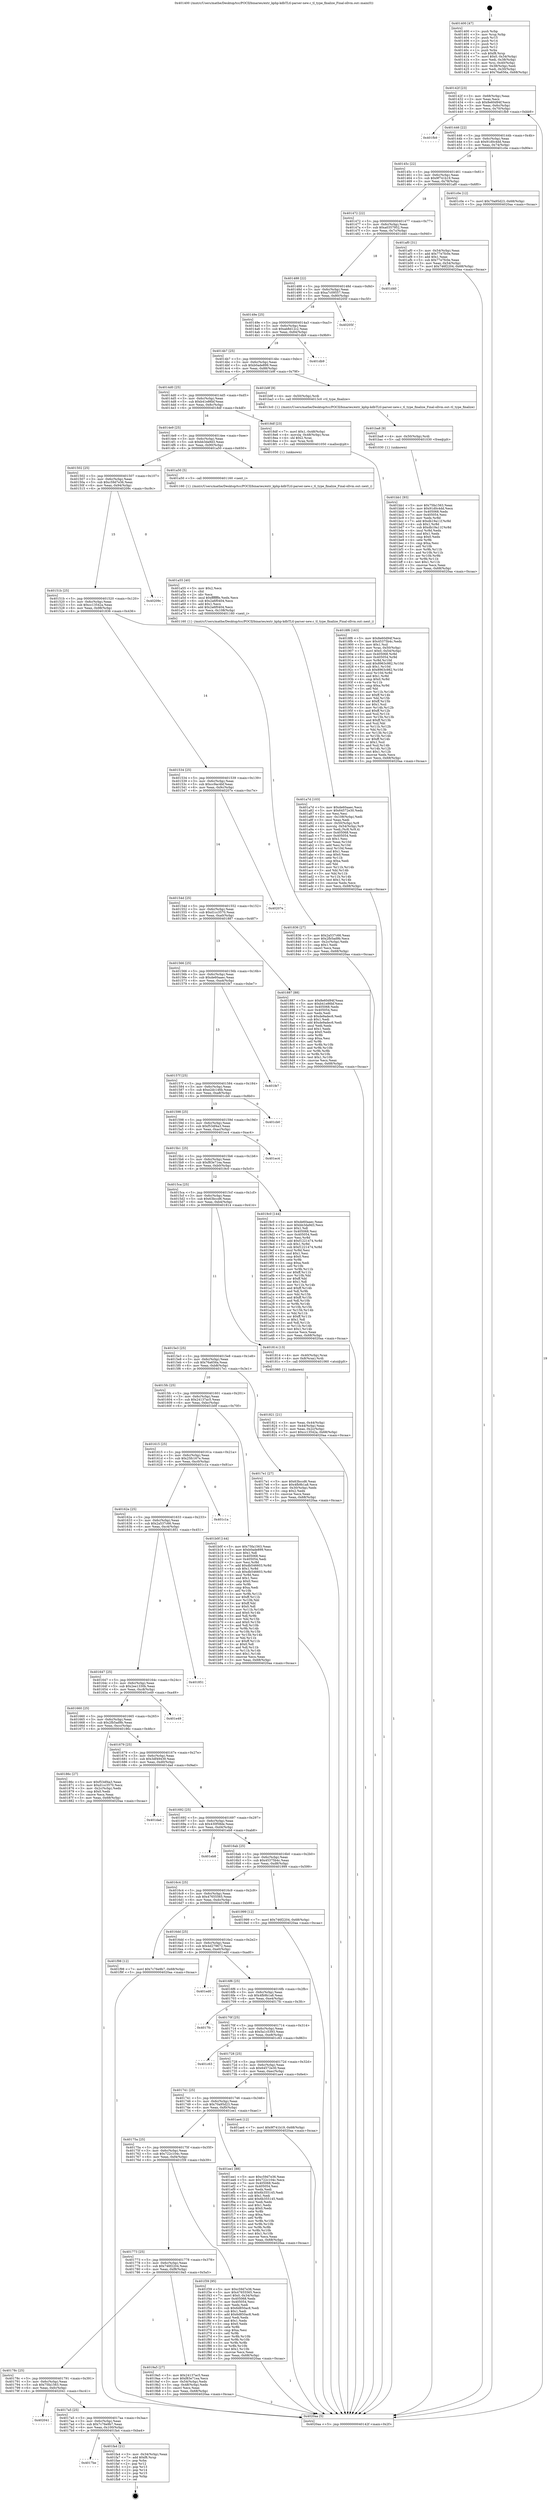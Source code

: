 digraph "0x401400" {
  label = "0x401400 (/mnt/c/Users/mathe/Desktop/tcc/POCII/binaries/extr_kphp-kdbTLtl-parser-new.c_tl_type_finalize_Final-ollvm.out::main(0))"
  labelloc = "t"
  node[shape=record]

  Entry [label="",width=0.3,height=0.3,shape=circle,fillcolor=black,style=filled]
  "0x40142f" [label="{
     0x40142f [23]\l
     | [instrs]\l
     &nbsp;&nbsp;0x40142f \<+3\>: mov -0x68(%rbp),%eax\l
     &nbsp;&nbsp;0x401432 \<+2\>: mov %eax,%ecx\l
     &nbsp;&nbsp;0x401434 \<+6\>: sub $0x8e60d94f,%ecx\l
     &nbsp;&nbsp;0x40143a \<+3\>: mov %eax,-0x6c(%rbp)\l
     &nbsp;&nbsp;0x40143d \<+3\>: mov %ecx,-0x70(%rbp)\l
     &nbsp;&nbsp;0x401440 \<+6\>: je 0000000000401fb9 \<main+0xbb9\>\l
  }"]
  "0x401fb9" [label="{
     0x401fb9\l
  }", style=dashed]
  "0x401446" [label="{
     0x401446 [22]\l
     | [instrs]\l
     &nbsp;&nbsp;0x401446 \<+5\>: jmp 000000000040144b \<main+0x4b\>\l
     &nbsp;&nbsp;0x40144b \<+3\>: mov -0x6c(%rbp),%eax\l
     &nbsp;&nbsp;0x40144e \<+5\>: sub $0x91d0c4dd,%eax\l
     &nbsp;&nbsp;0x401453 \<+3\>: mov %eax,-0x74(%rbp)\l
     &nbsp;&nbsp;0x401456 \<+6\>: je 0000000000401c0e \<main+0x80e\>\l
  }"]
  Exit [label="",width=0.3,height=0.3,shape=circle,fillcolor=black,style=filled,peripheries=2]
  "0x401c0e" [label="{
     0x401c0e [12]\l
     | [instrs]\l
     &nbsp;&nbsp;0x401c0e \<+7\>: movl $0x70a95d23,-0x68(%rbp)\l
     &nbsp;&nbsp;0x401c15 \<+5\>: jmp 00000000004020aa \<main+0xcaa\>\l
  }"]
  "0x40145c" [label="{
     0x40145c [22]\l
     | [instrs]\l
     &nbsp;&nbsp;0x40145c \<+5\>: jmp 0000000000401461 \<main+0x61\>\l
     &nbsp;&nbsp;0x401461 \<+3\>: mov -0x6c(%rbp),%eax\l
     &nbsp;&nbsp;0x401464 \<+5\>: sub $0x9f741b19,%eax\l
     &nbsp;&nbsp;0x401469 \<+3\>: mov %eax,-0x78(%rbp)\l
     &nbsp;&nbsp;0x40146c \<+6\>: je 0000000000401af0 \<main+0x6f0\>\l
  }"]
  "0x4017be" [label="{
     0x4017be\l
  }", style=dashed]
  "0x401af0" [label="{
     0x401af0 [31]\l
     | [instrs]\l
     &nbsp;&nbsp;0x401af0 \<+3\>: mov -0x54(%rbp),%eax\l
     &nbsp;&nbsp;0x401af3 \<+5\>: add $0x77e7fc0e,%eax\l
     &nbsp;&nbsp;0x401af8 \<+3\>: add $0x1,%eax\l
     &nbsp;&nbsp;0x401afb \<+5\>: sub $0x77e7fc0e,%eax\l
     &nbsp;&nbsp;0x401b00 \<+3\>: mov %eax,-0x54(%rbp)\l
     &nbsp;&nbsp;0x401b03 \<+7\>: movl $0x746f2204,-0x68(%rbp)\l
     &nbsp;&nbsp;0x401b0a \<+5\>: jmp 00000000004020aa \<main+0xcaa\>\l
  }"]
  "0x401472" [label="{
     0x401472 [22]\l
     | [instrs]\l
     &nbsp;&nbsp;0x401472 \<+5\>: jmp 0000000000401477 \<main+0x77\>\l
     &nbsp;&nbsp;0x401477 \<+3\>: mov -0x6c(%rbp),%eax\l
     &nbsp;&nbsp;0x40147a \<+5\>: sub $0xa0357952,%eax\l
     &nbsp;&nbsp;0x40147f \<+3\>: mov %eax,-0x7c(%rbp)\l
     &nbsp;&nbsp;0x401482 \<+6\>: je 0000000000401d40 \<main+0x940\>\l
  }"]
  "0x401fa4" [label="{
     0x401fa4 [21]\l
     | [instrs]\l
     &nbsp;&nbsp;0x401fa4 \<+3\>: mov -0x34(%rbp),%eax\l
     &nbsp;&nbsp;0x401fa7 \<+7\>: add $0xf8,%rsp\l
     &nbsp;&nbsp;0x401fae \<+1\>: pop %rbx\l
     &nbsp;&nbsp;0x401faf \<+2\>: pop %r12\l
     &nbsp;&nbsp;0x401fb1 \<+2\>: pop %r13\l
     &nbsp;&nbsp;0x401fb3 \<+2\>: pop %r14\l
     &nbsp;&nbsp;0x401fb5 \<+2\>: pop %r15\l
     &nbsp;&nbsp;0x401fb7 \<+1\>: pop %rbp\l
     &nbsp;&nbsp;0x401fb8 \<+1\>: ret\l
  }"]
  "0x401d40" [label="{
     0x401d40\l
  }", style=dashed]
  "0x401488" [label="{
     0x401488 [22]\l
     | [instrs]\l
     &nbsp;&nbsp;0x401488 \<+5\>: jmp 000000000040148d \<main+0x8d\>\l
     &nbsp;&nbsp;0x40148d \<+3\>: mov -0x6c(%rbp),%eax\l
     &nbsp;&nbsp;0x401490 \<+5\>: sub $0xa7c09557,%eax\l
     &nbsp;&nbsp;0x401495 \<+3\>: mov %eax,-0x80(%rbp)\l
     &nbsp;&nbsp;0x401498 \<+6\>: je 000000000040205f \<main+0xc5f\>\l
  }"]
  "0x4017a5" [label="{
     0x4017a5 [25]\l
     | [instrs]\l
     &nbsp;&nbsp;0x4017a5 \<+5\>: jmp 00000000004017aa \<main+0x3aa\>\l
     &nbsp;&nbsp;0x4017aa \<+3\>: mov -0x6c(%rbp),%eax\l
     &nbsp;&nbsp;0x4017ad \<+5\>: sub $0x7c76e9b7,%eax\l
     &nbsp;&nbsp;0x4017b2 \<+6\>: mov %eax,-0x100(%rbp)\l
     &nbsp;&nbsp;0x4017b8 \<+6\>: je 0000000000401fa4 \<main+0xba4\>\l
  }"]
  "0x40205f" [label="{
     0x40205f\l
  }", style=dashed]
  "0x40149e" [label="{
     0x40149e [25]\l
     | [instrs]\l
     &nbsp;&nbsp;0x40149e \<+5\>: jmp 00000000004014a3 \<main+0xa3\>\l
     &nbsp;&nbsp;0x4014a3 \<+3\>: mov -0x6c(%rbp),%eax\l
     &nbsp;&nbsp;0x4014a6 \<+5\>: sub $0xab8d12c2,%eax\l
     &nbsp;&nbsp;0x4014ab \<+6\>: mov %eax,-0x84(%rbp)\l
     &nbsp;&nbsp;0x4014b1 \<+6\>: je 0000000000401db9 \<main+0x9b9\>\l
  }"]
  "0x402041" [label="{
     0x402041\l
  }", style=dashed]
  "0x401db9" [label="{
     0x401db9\l
  }", style=dashed]
  "0x4014b7" [label="{
     0x4014b7 [25]\l
     | [instrs]\l
     &nbsp;&nbsp;0x4014b7 \<+5\>: jmp 00000000004014bc \<main+0xbc\>\l
     &nbsp;&nbsp;0x4014bc \<+3\>: mov -0x6c(%rbp),%eax\l
     &nbsp;&nbsp;0x4014bf \<+5\>: sub $0xb0ade899,%eax\l
     &nbsp;&nbsp;0x4014c4 \<+6\>: mov %eax,-0x88(%rbp)\l
     &nbsp;&nbsp;0x4014ca \<+6\>: je 0000000000401b9f \<main+0x79f\>\l
  }"]
  "0x401bb1" [label="{
     0x401bb1 [93]\l
     | [instrs]\l
     &nbsp;&nbsp;0x401bb1 \<+5\>: mov $0x75fa1563,%eax\l
     &nbsp;&nbsp;0x401bb6 \<+5\>: mov $0x91d0c4dd,%ecx\l
     &nbsp;&nbsp;0x401bbb \<+7\>: mov 0x405068,%edx\l
     &nbsp;&nbsp;0x401bc2 \<+7\>: mov 0x405054,%esi\l
     &nbsp;&nbsp;0x401bc9 \<+3\>: mov %edx,%r8d\l
     &nbsp;&nbsp;0x401bcc \<+7\>: add $0xdb19a11f,%r8d\l
     &nbsp;&nbsp;0x401bd3 \<+4\>: sub $0x1,%r8d\l
     &nbsp;&nbsp;0x401bd7 \<+7\>: sub $0xdb19a11f,%r8d\l
     &nbsp;&nbsp;0x401bde \<+4\>: imul %r8d,%edx\l
     &nbsp;&nbsp;0x401be2 \<+3\>: and $0x1,%edx\l
     &nbsp;&nbsp;0x401be5 \<+3\>: cmp $0x0,%edx\l
     &nbsp;&nbsp;0x401be8 \<+4\>: sete %r9b\l
     &nbsp;&nbsp;0x401bec \<+3\>: cmp $0xa,%esi\l
     &nbsp;&nbsp;0x401bef \<+4\>: setl %r10b\l
     &nbsp;&nbsp;0x401bf3 \<+3\>: mov %r9b,%r11b\l
     &nbsp;&nbsp;0x401bf6 \<+3\>: and %r10b,%r11b\l
     &nbsp;&nbsp;0x401bf9 \<+3\>: xor %r10b,%r9b\l
     &nbsp;&nbsp;0x401bfc \<+3\>: or %r9b,%r11b\l
     &nbsp;&nbsp;0x401bff \<+4\>: test $0x1,%r11b\l
     &nbsp;&nbsp;0x401c03 \<+3\>: cmovne %ecx,%eax\l
     &nbsp;&nbsp;0x401c06 \<+3\>: mov %eax,-0x68(%rbp)\l
     &nbsp;&nbsp;0x401c09 \<+5\>: jmp 00000000004020aa \<main+0xcaa\>\l
  }"]
  "0x401b9f" [label="{
     0x401b9f [9]\l
     | [instrs]\l
     &nbsp;&nbsp;0x401b9f \<+4\>: mov -0x50(%rbp),%rdi\l
     &nbsp;&nbsp;0x401ba3 \<+5\>: call 00000000004013c0 \<tl_type_finalize\>\l
     | [calls]\l
     &nbsp;&nbsp;0x4013c0 \{1\} (/mnt/c/Users/mathe/Desktop/tcc/POCII/binaries/extr_kphp-kdbTLtl-parser-new.c_tl_type_finalize_Final-ollvm.out::tl_type_finalize)\l
  }"]
  "0x4014d0" [label="{
     0x4014d0 [25]\l
     | [instrs]\l
     &nbsp;&nbsp;0x4014d0 \<+5\>: jmp 00000000004014d5 \<main+0xd5\>\l
     &nbsp;&nbsp;0x4014d5 \<+3\>: mov -0x6c(%rbp),%eax\l
     &nbsp;&nbsp;0x4014d8 \<+5\>: sub $0xb41e86bf,%eax\l
     &nbsp;&nbsp;0x4014dd \<+6\>: mov %eax,-0x8c(%rbp)\l
     &nbsp;&nbsp;0x4014e3 \<+6\>: je 00000000004018df \<main+0x4df\>\l
  }"]
  "0x401ba8" [label="{
     0x401ba8 [9]\l
     | [instrs]\l
     &nbsp;&nbsp;0x401ba8 \<+4\>: mov -0x50(%rbp),%rdi\l
     &nbsp;&nbsp;0x401bac \<+5\>: call 0000000000401030 \<free@plt\>\l
     | [calls]\l
     &nbsp;&nbsp;0x401030 \{1\} (unknown)\l
  }"]
  "0x4018df" [label="{
     0x4018df [23]\l
     | [instrs]\l
     &nbsp;&nbsp;0x4018df \<+7\>: movl $0x1,-0x48(%rbp)\l
     &nbsp;&nbsp;0x4018e6 \<+4\>: movslq -0x48(%rbp),%rax\l
     &nbsp;&nbsp;0x4018ea \<+4\>: shl $0x2,%rax\l
     &nbsp;&nbsp;0x4018ee \<+3\>: mov %rax,%rdi\l
     &nbsp;&nbsp;0x4018f1 \<+5\>: call 0000000000401050 \<malloc@plt\>\l
     | [calls]\l
     &nbsp;&nbsp;0x401050 \{1\} (unknown)\l
  }"]
  "0x4014e9" [label="{
     0x4014e9 [25]\l
     | [instrs]\l
     &nbsp;&nbsp;0x4014e9 \<+5\>: jmp 00000000004014ee \<main+0xee\>\l
     &nbsp;&nbsp;0x4014ee \<+3\>: mov -0x6c(%rbp),%eax\l
     &nbsp;&nbsp;0x4014f1 \<+5\>: sub $0xbb3da9d3,%eax\l
     &nbsp;&nbsp;0x4014f6 \<+6\>: mov %eax,-0x90(%rbp)\l
     &nbsp;&nbsp;0x4014fc \<+6\>: je 0000000000401a50 \<main+0x650\>\l
  }"]
  "0x401a7d" [label="{
     0x401a7d [103]\l
     | [instrs]\l
     &nbsp;&nbsp;0x401a7d \<+5\>: mov $0xde60aaec,%ecx\l
     &nbsp;&nbsp;0x401a82 \<+5\>: mov $0x64572e30,%edx\l
     &nbsp;&nbsp;0x401a87 \<+2\>: xor %esi,%esi\l
     &nbsp;&nbsp;0x401a89 \<+6\>: mov -0x108(%rbp),%edi\l
     &nbsp;&nbsp;0x401a8f \<+3\>: imul %eax,%edi\l
     &nbsp;&nbsp;0x401a92 \<+4\>: mov -0x50(%rbp),%r8\l
     &nbsp;&nbsp;0x401a96 \<+4\>: movslq -0x54(%rbp),%r9\l
     &nbsp;&nbsp;0x401a9a \<+4\>: mov %edi,(%r8,%r9,4)\l
     &nbsp;&nbsp;0x401a9e \<+7\>: mov 0x405068,%eax\l
     &nbsp;&nbsp;0x401aa5 \<+7\>: mov 0x405054,%edi\l
     &nbsp;&nbsp;0x401aac \<+3\>: sub $0x1,%esi\l
     &nbsp;&nbsp;0x401aaf \<+3\>: mov %eax,%r10d\l
     &nbsp;&nbsp;0x401ab2 \<+3\>: add %esi,%r10d\l
     &nbsp;&nbsp;0x401ab5 \<+4\>: imul %r10d,%eax\l
     &nbsp;&nbsp;0x401ab9 \<+3\>: and $0x1,%eax\l
     &nbsp;&nbsp;0x401abc \<+3\>: cmp $0x0,%eax\l
     &nbsp;&nbsp;0x401abf \<+4\>: sete %r11b\l
     &nbsp;&nbsp;0x401ac3 \<+3\>: cmp $0xa,%edi\l
     &nbsp;&nbsp;0x401ac6 \<+3\>: setl %bl\l
     &nbsp;&nbsp;0x401ac9 \<+3\>: mov %r11b,%r14b\l
     &nbsp;&nbsp;0x401acc \<+3\>: and %bl,%r14b\l
     &nbsp;&nbsp;0x401acf \<+3\>: xor %bl,%r11b\l
     &nbsp;&nbsp;0x401ad2 \<+3\>: or %r11b,%r14b\l
     &nbsp;&nbsp;0x401ad5 \<+4\>: test $0x1,%r14b\l
     &nbsp;&nbsp;0x401ad9 \<+3\>: cmovne %edx,%ecx\l
     &nbsp;&nbsp;0x401adc \<+3\>: mov %ecx,-0x68(%rbp)\l
     &nbsp;&nbsp;0x401adf \<+5\>: jmp 00000000004020aa \<main+0xcaa\>\l
  }"]
  "0x401a50" [label="{
     0x401a50 [5]\l
     | [instrs]\l
     &nbsp;&nbsp;0x401a50 \<+5\>: call 0000000000401160 \<next_i\>\l
     | [calls]\l
     &nbsp;&nbsp;0x401160 \{1\} (/mnt/c/Users/mathe/Desktop/tcc/POCII/binaries/extr_kphp-kdbTLtl-parser-new.c_tl_type_finalize_Final-ollvm.out::next_i)\l
  }"]
  "0x401502" [label="{
     0x401502 [25]\l
     | [instrs]\l
     &nbsp;&nbsp;0x401502 \<+5\>: jmp 0000000000401507 \<main+0x107\>\l
     &nbsp;&nbsp;0x401507 \<+3\>: mov -0x6c(%rbp),%eax\l
     &nbsp;&nbsp;0x40150a \<+5\>: sub $0xc59d7e36,%eax\l
     &nbsp;&nbsp;0x40150f \<+6\>: mov %eax,-0x94(%rbp)\l
     &nbsp;&nbsp;0x401515 \<+6\>: je 000000000040209c \<main+0xc9c\>\l
  }"]
  "0x401a55" [label="{
     0x401a55 [40]\l
     | [instrs]\l
     &nbsp;&nbsp;0x401a55 \<+5\>: mov $0x2,%ecx\l
     &nbsp;&nbsp;0x401a5a \<+1\>: cltd\l
     &nbsp;&nbsp;0x401a5b \<+2\>: idiv %ecx\l
     &nbsp;&nbsp;0x401a5d \<+6\>: imul $0xfffffffe,%edx,%ecx\l
     &nbsp;&nbsp;0x401a63 \<+6\>: sub $0x2a6f0404,%ecx\l
     &nbsp;&nbsp;0x401a69 \<+3\>: add $0x1,%ecx\l
     &nbsp;&nbsp;0x401a6c \<+6\>: add $0x2a6f0404,%ecx\l
     &nbsp;&nbsp;0x401a72 \<+6\>: mov %ecx,-0x108(%rbp)\l
     &nbsp;&nbsp;0x401a78 \<+5\>: call 0000000000401160 \<next_i\>\l
     | [calls]\l
     &nbsp;&nbsp;0x401160 \{1\} (/mnt/c/Users/mathe/Desktop/tcc/POCII/binaries/extr_kphp-kdbTLtl-parser-new.c_tl_type_finalize_Final-ollvm.out::next_i)\l
  }"]
  "0x40209c" [label="{
     0x40209c\l
  }", style=dashed]
  "0x40151b" [label="{
     0x40151b [25]\l
     | [instrs]\l
     &nbsp;&nbsp;0x40151b \<+5\>: jmp 0000000000401520 \<main+0x120\>\l
     &nbsp;&nbsp;0x401520 \<+3\>: mov -0x6c(%rbp),%eax\l
     &nbsp;&nbsp;0x401523 \<+5\>: sub $0xcc13542a,%eax\l
     &nbsp;&nbsp;0x401528 \<+6\>: mov %eax,-0x98(%rbp)\l
     &nbsp;&nbsp;0x40152e \<+6\>: je 0000000000401836 \<main+0x436\>\l
  }"]
  "0x40178c" [label="{
     0x40178c [25]\l
     | [instrs]\l
     &nbsp;&nbsp;0x40178c \<+5\>: jmp 0000000000401791 \<main+0x391\>\l
     &nbsp;&nbsp;0x401791 \<+3\>: mov -0x6c(%rbp),%eax\l
     &nbsp;&nbsp;0x401794 \<+5\>: sub $0x75fa1563,%eax\l
     &nbsp;&nbsp;0x401799 \<+6\>: mov %eax,-0xfc(%rbp)\l
     &nbsp;&nbsp;0x40179f \<+6\>: je 0000000000402041 \<main+0xc41\>\l
  }"]
  "0x401836" [label="{
     0x401836 [27]\l
     | [instrs]\l
     &nbsp;&nbsp;0x401836 \<+5\>: mov $0x2a537c66,%eax\l
     &nbsp;&nbsp;0x40183b \<+5\>: mov $0x2fb5ad9b,%ecx\l
     &nbsp;&nbsp;0x401840 \<+3\>: mov -0x2c(%rbp),%edx\l
     &nbsp;&nbsp;0x401843 \<+3\>: cmp $0x1,%edx\l
     &nbsp;&nbsp;0x401846 \<+3\>: cmovl %ecx,%eax\l
     &nbsp;&nbsp;0x401849 \<+3\>: mov %eax,-0x68(%rbp)\l
     &nbsp;&nbsp;0x40184c \<+5\>: jmp 00000000004020aa \<main+0xcaa\>\l
  }"]
  "0x401534" [label="{
     0x401534 [25]\l
     | [instrs]\l
     &nbsp;&nbsp;0x401534 \<+5\>: jmp 0000000000401539 \<main+0x139\>\l
     &nbsp;&nbsp;0x401539 \<+3\>: mov -0x6c(%rbp),%eax\l
     &nbsp;&nbsp;0x40153c \<+5\>: sub $0xcc9ac4bf,%eax\l
     &nbsp;&nbsp;0x401541 \<+6\>: mov %eax,-0x9c(%rbp)\l
     &nbsp;&nbsp;0x401547 \<+6\>: je 000000000040207e \<main+0xc7e\>\l
  }"]
  "0x4019a5" [label="{
     0x4019a5 [27]\l
     | [instrs]\l
     &nbsp;&nbsp;0x4019a5 \<+5\>: mov $0x24137ac5,%eax\l
     &nbsp;&nbsp;0x4019aa \<+5\>: mov $0xf83e71ea,%ecx\l
     &nbsp;&nbsp;0x4019af \<+3\>: mov -0x54(%rbp),%edx\l
     &nbsp;&nbsp;0x4019b2 \<+3\>: cmp -0x48(%rbp),%edx\l
     &nbsp;&nbsp;0x4019b5 \<+3\>: cmovl %ecx,%eax\l
     &nbsp;&nbsp;0x4019b8 \<+3\>: mov %eax,-0x68(%rbp)\l
     &nbsp;&nbsp;0x4019bb \<+5\>: jmp 00000000004020aa \<main+0xcaa\>\l
  }"]
  "0x40207e" [label="{
     0x40207e\l
  }", style=dashed]
  "0x40154d" [label="{
     0x40154d [25]\l
     | [instrs]\l
     &nbsp;&nbsp;0x40154d \<+5\>: jmp 0000000000401552 \<main+0x152\>\l
     &nbsp;&nbsp;0x401552 \<+3\>: mov -0x6c(%rbp),%eax\l
     &nbsp;&nbsp;0x401555 \<+5\>: sub $0xd1cc3570,%eax\l
     &nbsp;&nbsp;0x40155a \<+6\>: mov %eax,-0xa0(%rbp)\l
     &nbsp;&nbsp;0x401560 \<+6\>: je 0000000000401887 \<main+0x487\>\l
  }"]
  "0x401773" [label="{
     0x401773 [25]\l
     | [instrs]\l
     &nbsp;&nbsp;0x401773 \<+5\>: jmp 0000000000401778 \<main+0x378\>\l
     &nbsp;&nbsp;0x401778 \<+3\>: mov -0x6c(%rbp),%eax\l
     &nbsp;&nbsp;0x40177b \<+5\>: sub $0x746f2204,%eax\l
     &nbsp;&nbsp;0x401780 \<+6\>: mov %eax,-0xf8(%rbp)\l
     &nbsp;&nbsp;0x401786 \<+6\>: je 00000000004019a5 \<main+0x5a5\>\l
  }"]
  "0x401887" [label="{
     0x401887 [88]\l
     | [instrs]\l
     &nbsp;&nbsp;0x401887 \<+5\>: mov $0x8e60d94f,%eax\l
     &nbsp;&nbsp;0x40188c \<+5\>: mov $0xb41e86bf,%ecx\l
     &nbsp;&nbsp;0x401891 \<+7\>: mov 0x405068,%edx\l
     &nbsp;&nbsp;0x401898 \<+7\>: mov 0x405054,%esi\l
     &nbsp;&nbsp;0x40189f \<+2\>: mov %edx,%edi\l
     &nbsp;&nbsp;0x4018a1 \<+6\>: sub $0xde9adec6,%edi\l
     &nbsp;&nbsp;0x4018a7 \<+3\>: sub $0x1,%edi\l
     &nbsp;&nbsp;0x4018aa \<+6\>: add $0xde9adec6,%edi\l
     &nbsp;&nbsp;0x4018b0 \<+3\>: imul %edi,%edx\l
     &nbsp;&nbsp;0x4018b3 \<+3\>: and $0x1,%edx\l
     &nbsp;&nbsp;0x4018b6 \<+3\>: cmp $0x0,%edx\l
     &nbsp;&nbsp;0x4018b9 \<+4\>: sete %r8b\l
     &nbsp;&nbsp;0x4018bd \<+3\>: cmp $0xa,%esi\l
     &nbsp;&nbsp;0x4018c0 \<+4\>: setl %r9b\l
     &nbsp;&nbsp;0x4018c4 \<+3\>: mov %r8b,%r10b\l
     &nbsp;&nbsp;0x4018c7 \<+3\>: and %r9b,%r10b\l
     &nbsp;&nbsp;0x4018ca \<+3\>: xor %r9b,%r8b\l
     &nbsp;&nbsp;0x4018cd \<+3\>: or %r8b,%r10b\l
     &nbsp;&nbsp;0x4018d0 \<+4\>: test $0x1,%r10b\l
     &nbsp;&nbsp;0x4018d4 \<+3\>: cmovne %ecx,%eax\l
     &nbsp;&nbsp;0x4018d7 \<+3\>: mov %eax,-0x68(%rbp)\l
     &nbsp;&nbsp;0x4018da \<+5\>: jmp 00000000004020aa \<main+0xcaa\>\l
  }"]
  "0x401566" [label="{
     0x401566 [25]\l
     | [instrs]\l
     &nbsp;&nbsp;0x401566 \<+5\>: jmp 000000000040156b \<main+0x16b\>\l
     &nbsp;&nbsp;0x40156b \<+3\>: mov -0x6c(%rbp),%eax\l
     &nbsp;&nbsp;0x40156e \<+5\>: sub $0xde60aaec,%eax\l
     &nbsp;&nbsp;0x401573 \<+6\>: mov %eax,-0xa4(%rbp)\l
     &nbsp;&nbsp;0x401579 \<+6\>: je 0000000000401fe7 \<main+0xbe7\>\l
  }"]
  "0x401f39" [label="{
     0x401f39 [95]\l
     | [instrs]\l
     &nbsp;&nbsp;0x401f39 \<+5\>: mov $0xc59d7e36,%eax\l
     &nbsp;&nbsp;0x401f3e \<+5\>: mov $0x47655565,%ecx\l
     &nbsp;&nbsp;0x401f43 \<+7\>: movl $0x0,-0x34(%rbp)\l
     &nbsp;&nbsp;0x401f4a \<+7\>: mov 0x405068,%edx\l
     &nbsp;&nbsp;0x401f51 \<+7\>: mov 0x405054,%esi\l
     &nbsp;&nbsp;0x401f58 \<+2\>: mov %edx,%edi\l
     &nbsp;&nbsp;0x401f5a \<+6\>: sub $0x6d850ac8,%edi\l
     &nbsp;&nbsp;0x401f60 \<+3\>: sub $0x1,%edi\l
     &nbsp;&nbsp;0x401f63 \<+6\>: add $0x6d850ac8,%edi\l
     &nbsp;&nbsp;0x401f69 \<+3\>: imul %edi,%edx\l
     &nbsp;&nbsp;0x401f6c \<+3\>: and $0x1,%edx\l
     &nbsp;&nbsp;0x401f6f \<+3\>: cmp $0x0,%edx\l
     &nbsp;&nbsp;0x401f72 \<+4\>: sete %r8b\l
     &nbsp;&nbsp;0x401f76 \<+3\>: cmp $0xa,%esi\l
     &nbsp;&nbsp;0x401f79 \<+4\>: setl %r9b\l
     &nbsp;&nbsp;0x401f7d \<+3\>: mov %r8b,%r10b\l
     &nbsp;&nbsp;0x401f80 \<+3\>: and %r9b,%r10b\l
     &nbsp;&nbsp;0x401f83 \<+3\>: xor %r9b,%r8b\l
     &nbsp;&nbsp;0x401f86 \<+3\>: or %r8b,%r10b\l
     &nbsp;&nbsp;0x401f89 \<+4\>: test $0x1,%r10b\l
     &nbsp;&nbsp;0x401f8d \<+3\>: cmovne %ecx,%eax\l
     &nbsp;&nbsp;0x401f90 \<+3\>: mov %eax,-0x68(%rbp)\l
     &nbsp;&nbsp;0x401f93 \<+5\>: jmp 00000000004020aa \<main+0xcaa\>\l
  }"]
  "0x401fe7" [label="{
     0x401fe7\l
  }", style=dashed]
  "0x40157f" [label="{
     0x40157f [25]\l
     | [instrs]\l
     &nbsp;&nbsp;0x40157f \<+5\>: jmp 0000000000401584 \<main+0x184\>\l
     &nbsp;&nbsp;0x401584 \<+3\>: mov -0x6c(%rbp),%eax\l
     &nbsp;&nbsp;0x401587 \<+5\>: sub $0xe2dc146b,%eax\l
     &nbsp;&nbsp;0x40158c \<+6\>: mov %eax,-0xa8(%rbp)\l
     &nbsp;&nbsp;0x401592 \<+6\>: je 0000000000401cb0 \<main+0x8b0\>\l
  }"]
  "0x40175a" [label="{
     0x40175a [25]\l
     | [instrs]\l
     &nbsp;&nbsp;0x40175a \<+5\>: jmp 000000000040175f \<main+0x35f\>\l
     &nbsp;&nbsp;0x40175f \<+3\>: mov -0x6c(%rbp),%eax\l
     &nbsp;&nbsp;0x401762 \<+5\>: sub $0x722c104c,%eax\l
     &nbsp;&nbsp;0x401767 \<+6\>: mov %eax,-0xf4(%rbp)\l
     &nbsp;&nbsp;0x40176d \<+6\>: je 0000000000401f39 \<main+0xb39\>\l
  }"]
  "0x401cb0" [label="{
     0x401cb0\l
  }", style=dashed]
  "0x401598" [label="{
     0x401598 [25]\l
     | [instrs]\l
     &nbsp;&nbsp;0x401598 \<+5\>: jmp 000000000040159d \<main+0x19d\>\l
     &nbsp;&nbsp;0x40159d \<+3\>: mov -0x6c(%rbp),%eax\l
     &nbsp;&nbsp;0x4015a0 \<+5\>: sub $0xf53df4a3,%eax\l
     &nbsp;&nbsp;0x4015a5 \<+6\>: mov %eax,-0xac(%rbp)\l
     &nbsp;&nbsp;0x4015ab \<+6\>: je 0000000000401ec4 \<main+0xac4\>\l
  }"]
  "0x401ee1" [label="{
     0x401ee1 [88]\l
     | [instrs]\l
     &nbsp;&nbsp;0x401ee1 \<+5\>: mov $0xc59d7e36,%eax\l
     &nbsp;&nbsp;0x401ee6 \<+5\>: mov $0x722c104c,%ecx\l
     &nbsp;&nbsp;0x401eeb \<+7\>: mov 0x405068,%edx\l
     &nbsp;&nbsp;0x401ef2 \<+7\>: mov 0x405054,%esi\l
     &nbsp;&nbsp;0x401ef9 \<+2\>: mov %edx,%edi\l
     &nbsp;&nbsp;0x401efb \<+6\>: sub $0x6b355145,%edi\l
     &nbsp;&nbsp;0x401f01 \<+3\>: sub $0x1,%edi\l
     &nbsp;&nbsp;0x401f04 \<+6\>: add $0x6b355145,%edi\l
     &nbsp;&nbsp;0x401f0a \<+3\>: imul %edi,%edx\l
     &nbsp;&nbsp;0x401f0d \<+3\>: and $0x1,%edx\l
     &nbsp;&nbsp;0x401f10 \<+3\>: cmp $0x0,%edx\l
     &nbsp;&nbsp;0x401f13 \<+4\>: sete %r8b\l
     &nbsp;&nbsp;0x401f17 \<+3\>: cmp $0xa,%esi\l
     &nbsp;&nbsp;0x401f1a \<+4\>: setl %r9b\l
     &nbsp;&nbsp;0x401f1e \<+3\>: mov %r8b,%r10b\l
     &nbsp;&nbsp;0x401f21 \<+3\>: and %r9b,%r10b\l
     &nbsp;&nbsp;0x401f24 \<+3\>: xor %r9b,%r8b\l
     &nbsp;&nbsp;0x401f27 \<+3\>: or %r8b,%r10b\l
     &nbsp;&nbsp;0x401f2a \<+4\>: test $0x1,%r10b\l
     &nbsp;&nbsp;0x401f2e \<+3\>: cmovne %ecx,%eax\l
     &nbsp;&nbsp;0x401f31 \<+3\>: mov %eax,-0x68(%rbp)\l
     &nbsp;&nbsp;0x401f34 \<+5\>: jmp 00000000004020aa \<main+0xcaa\>\l
  }"]
  "0x401ec4" [label="{
     0x401ec4\l
  }", style=dashed]
  "0x4015b1" [label="{
     0x4015b1 [25]\l
     | [instrs]\l
     &nbsp;&nbsp;0x4015b1 \<+5\>: jmp 00000000004015b6 \<main+0x1b6\>\l
     &nbsp;&nbsp;0x4015b6 \<+3\>: mov -0x6c(%rbp),%eax\l
     &nbsp;&nbsp;0x4015b9 \<+5\>: sub $0xf83e71ea,%eax\l
     &nbsp;&nbsp;0x4015be \<+6\>: mov %eax,-0xb0(%rbp)\l
     &nbsp;&nbsp;0x4015c4 \<+6\>: je 00000000004019c0 \<main+0x5c0\>\l
  }"]
  "0x401741" [label="{
     0x401741 [25]\l
     | [instrs]\l
     &nbsp;&nbsp;0x401741 \<+5\>: jmp 0000000000401746 \<main+0x346\>\l
     &nbsp;&nbsp;0x401746 \<+3\>: mov -0x6c(%rbp),%eax\l
     &nbsp;&nbsp;0x401749 \<+5\>: sub $0x70a95d23,%eax\l
     &nbsp;&nbsp;0x40174e \<+6\>: mov %eax,-0xf0(%rbp)\l
     &nbsp;&nbsp;0x401754 \<+6\>: je 0000000000401ee1 \<main+0xae1\>\l
  }"]
  "0x4019c0" [label="{
     0x4019c0 [144]\l
     | [instrs]\l
     &nbsp;&nbsp;0x4019c0 \<+5\>: mov $0xde60aaec,%eax\l
     &nbsp;&nbsp;0x4019c5 \<+5\>: mov $0xbb3da9d3,%ecx\l
     &nbsp;&nbsp;0x4019ca \<+2\>: mov $0x1,%dl\l
     &nbsp;&nbsp;0x4019cc \<+7\>: mov 0x405068,%esi\l
     &nbsp;&nbsp;0x4019d3 \<+7\>: mov 0x405054,%edi\l
     &nbsp;&nbsp;0x4019da \<+3\>: mov %esi,%r8d\l
     &nbsp;&nbsp;0x4019dd \<+7\>: add $0xf1221474,%r8d\l
     &nbsp;&nbsp;0x4019e4 \<+4\>: sub $0x1,%r8d\l
     &nbsp;&nbsp;0x4019e8 \<+7\>: sub $0xf1221474,%r8d\l
     &nbsp;&nbsp;0x4019ef \<+4\>: imul %r8d,%esi\l
     &nbsp;&nbsp;0x4019f3 \<+3\>: and $0x1,%esi\l
     &nbsp;&nbsp;0x4019f6 \<+3\>: cmp $0x0,%esi\l
     &nbsp;&nbsp;0x4019f9 \<+4\>: sete %r9b\l
     &nbsp;&nbsp;0x4019fd \<+3\>: cmp $0xa,%edi\l
     &nbsp;&nbsp;0x401a00 \<+4\>: setl %r10b\l
     &nbsp;&nbsp;0x401a04 \<+3\>: mov %r9b,%r11b\l
     &nbsp;&nbsp;0x401a07 \<+4\>: xor $0xff,%r11b\l
     &nbsp;&nbsp;0x401a0b \<+3\>: mov %r10b,%bl\l
     &nbsp;&nbsp;0x401a0e \<+3\>: xor $0xff,%bl\l
     &nbsp;&nbsp;0x401a11 \<+3\>: xor $0x1,%dl\l
     &nbsp;&nbsp;0x401a14 \<+3\>: mov %r11b,%r14b\l
     &nbsp;&nbsp;0x401a17 \<+4\>: and $0xff,%r14b\l
     &nbsp;&nbsp;0x401a1b \<+3\>: and %dl,%r9b\l
     &nbsp;&nbsp;0x401a1e \<+3\>: mov %bl,%r15b\l
     &nbsp;&nbsp;0x401a21 \<+4\>: and $0xff,%r15b\l
     &nbsp;&nbsp;0x401a25 \<+3\>: and %dl,%r10b\l
     &nbsp;&nbsp;0x401a28 \<+3\>: or %r9b,%r14b\l
     &nbsp;&nbsp;0x401a2b \<+3\>: or %r10b,%r15b\l
     &nbsp;&nbsp;0x401a2e \<+3\>: xor %r15b,%r14b\l
     &nbsp;&nbsp;0x401a31 \<+3\>: or %bl,%r11b\l
     &nbsp;&nbsp;0x401a34 \<+4\>: xor $0xff,%r11b\l
     &nbsp;&nbsp;0x401a38 \<+3\>: or $0x1,%dl\l
     &nbsp;&nbsp;0x401a3b \<+3\>: and %dl,%r11b\l
     &nbsp;&nbsp;0x401a3e \<+3\>: or %r11b,%r14b\l
     &nbsp;&nbsp;0x401a41 \<+4\>: test $0x1,%r14b\l
     &nbsp;&nbsp;0x401a45 \<+3\>: cmovne %ecx,%eax\l
     &nbsp;&nbsp;0x401a48 \<+3\>: mov %eax,-0x68(%rbp)\l
     &nbsp;&nbsp;0x401a4b \<+5\>: jmp 00000000004020aa \<main+0xcaa\>\l
  }"]
  "0x4015ca" [label="{
     0x4015ca [25]\l
     | [instrs]\l
     &nbsp;&nbsp;0x4015ca \<+5\>: jmp 00000000004015cf \<main+0x1cf\>\l
     &nbsp;&nbsp;0x4015cf \<+3\>: mov -0x6c(%rbp),%eax\l
     &nbsp;&nbsp;0x4015d2 \<+5\>: sub $0x63bccd6,%eax\l
     &nbsp;&nbsp;0x4015d7 \<+6\>: mov %eax,-0xb4(%rbp)\l
     &nbsp;&nbsp;0x4015dd \<+6\>: je 0000000000401814 \<main+0x414\>\l
  }"]
  "0x401ae4" [label="{
     0x401ae4 [12]\l
     | [instrs]\l
     &nbsp;&nbsp;0x401ae4 \<+7\>: movl $0x9f741b19,-0x68(%rbp)\l
     &nbsp;&nbsp;0x401aeb \<+5\>: jmp 00000000004020aa \<main+0xcaa\>\l
  }"]
  "0x401814" [label="{
     0x401814 [13]\l
     | [instrs]\l
     &nbsp;&nbsp;0x401814 \<+4\>: mov -0x40(%rbp),%rax\l
     &nbsp;&nbsp;0x401818 \<+4\>: mov 0x8(%rax),%rdi\l
     &nbsp;&nbsp;0x40181c \<+5\>: call 0000000000401060 \<atoi@plt\>\l
     | [calls]\l
     &nbsp;&nbsp;0x401060 \{1\} (unknown)\l
  }"]
  "0x4015e3" [label="{
     0x4015e3 [25]\l
     | [instrs]\l
     &nbsp;&nbsp;0x4015e3 \<+5\>: jmp 00000000004015e8 \<main+0x1e8\>\l
     &nbsp;&nbsp;0x4015e8 \<+3\>: mov -0x6c(%rbp),%eax\l
     &nbsp;&nbsp;0x4015eb \<+5\>: sub $0x76a656a,%eax\l
     &nbsp;&nbsp;0x4015f0 \<+6\>: mov %eax,-0xb8(%rbp)\l
     &nbsp;&nbsp;0x4015f6 \<+6\>: je 00000000004017e1 \<main+0x3e1\>\l
  }"]
  "0x401728" [label="{
     0x401728 [25]\l
     | [instrs]\l
     &nbsp;&nbsp;0x401728 \<+5\>: jmp 000000000040172d \<main+0x32d\>\l
     &nbsp;&nbsp;0x40172d \<+3\>: mov -0x6c(%rbp),%eax\l
     &nbsp;&nbsp;0x401730 \<+5\>: sub $0x64572e30,%eax\l
     &nbsp;&nbsp;0x401735 \<+6\>: mov %eax,-0xec(%rbp)\l
     &nbsp;&nbsp;0x40173b \<+6\>: je 0000000000401ae4 \<main+0x6e4\>\l
  }"]
  "0x4017e1" [label="{
     0x4017e1 [27]\l
     | [instrs]\l
     &nbsp;&nbsp;0x4017e1 \<+5\>: mov $0x63bccd6,%eax\l
     &nbsp;&nbsp;0x4017e6 \<+5\>: mov $0x4fb9b1a8,%ecx\l
     &nbsp;&nbsp;0x4017eb \<+3\>: mov -0x30(%rbp),%edx\l
     &nbsp;&nbsp;0x4017ee \<+3\>: cmp $0x2,%edx\l
     &nbsp;&nbsp;0x4017f1 \<+3\>: cmovne %ecx,%eax\l
     &nbsp;&nbsp;0x4017f4 \<+3\>: mov %eax,-0x68(%rbp)\l
     &nbsp;&nbsp;0x4017f7 \<+5\>: jmp 00000000004020aa \<main+0xcaa\>\l
  }"]
  "0x4015fc" [label="{
     0x4015fc [25]\l
     | [instrs]\l
     &nbsp;&nbsp;0x4015fc \<+5\>: jmp 0000000000401601 \<main+0x201\>\l
     &nbsp;&nbsp;0x401601 \<+3\>: mov -0x6c(%rbp),%eax\l
     &nbsp;&nbsp;0x401604 \<+5\>: sub $0x24137ac5,%eax\l
     &nbsp;&nbsp;0x401609 \<+6\>: mov %eax,-0xbc(%rbp)\l
     &nbsp;&nbsp;0x40160f \<+6\>: je 0000000000401b0f \<main+0x70f\>\l
  }"]
  "0x4020aa" [label="{
     0x4020aa [5]\l
     | [instrs]\l
     &nbsp;&nbsp;0x4020aa \<+5\>: jmp 000000000040142f \<main+0x2f\>\l
  }"]
  "0x401400" [label="{
     0x401400 [47]\l
     | [instrs]\l
     &nbsp;&nbsp;0x401400 \<+1\>: push %rbp\l
     &nbsp;&nbsp;0x401401 \<+3\>: mov %rsp,%rbp\l
     &nbsp;&nbsp;0x401404 \<+2\>: push %r15\l
     &nbsp;&nbsp;0x401406 \<+2\>: push %r14\l
     &nbsp;&nbsp;0x401408 \<+2\>: push %r13\l
     &nbsp;&nbsp;0x40140a \<+2\>: push %r12\l
     &nbsp;&nbsp;0x40140c \<+1\>: push %rbx\l
     &nbsp;&nbsp;0x40140d \<+7\>: sub $0xf8,%rsp\l
     &nbsp;&nbsp;0x401414 \<+7\>: movl $0x0,-0x34(%rbp)\l
     &nbsp;&nbsp;0x40141b \<+3\>: mov %edi,-0x38(%rbp)\l
     &nbsp;&nbsp;0x40141e \<+4\>: mov %rsi,-0x40(%rbp)\l
     &nbsp;&nbsp;0x401422 \<+3\>: mov -0x38(%rbp),%edi\l
     &nbsp;&nbsp;0x401425 \<+3\>: mov %edi,-0x30(%rbp)\l
     &nbsp;&nbsp;0x401428 \<+7\>: movl $0x76a656a,-0x68(%rbp)\l
  }"]
  "0x401821" [label="{
     0x401821 [21]\l
     | [instrs]\l
     &nbsp;&nbsp;0x401821 \<+3\>: mov %eax,-0x44(%rbp)\l
     &nbsp;&nbsp;0x401824 \<+3\>: mov -0x44(%rbp),%eax\l
     &nbsp;&nbsp;0x401827 \<+3\>: mov %eax,-0x2c(%rbp)\l
     &nbsp;&nbsp;0x40182a \<+7\>: movl $0xcc13542a,-0x68(%rbp)\l
     &nbsp;&nbsp;0x401831 \<+5\>: jmp 00000000004020aa \<main+0xcaa\>\l
  }"]
  "0x401c63" [label="{
     0x401c63\l
  }", style=dashed]
  "0x401b0f" [label="{
     0x401b0f [144]\l
     | [instrs]\l
     &nbsp;&nbsp;0x401b0f \<+5\>: mov $0x75fa1563,%eax\l
     &nbsp;&nbsp;0x401b14 \<+5\>: mov $0xb0ade899,%ecx\l
     &nbsp;&nbsp;0x401b19 \<+2\>: mov $0x1,%dl\l
     &nbsp;&nbsp;0x401b1b \<+7\>: mov 0x405068,%esi\l
     &nbsp;&nbsp;0x401b22 \<+7\>: mov 0x405054,%edi\l
     &nbsp;&nbsp;0x401b29 \<+3\>: mov %esi,%r8d\l
     &nbsp;&nbsp;0x401b2c \<+7\>: add $0xdb546603,%r8d\l
     &nbsp;&nbsp;0x401b33 \<+4\>: sub $0x1,%r8d\l
     &nbsp;&nbsp;0x401b37 \<+7\>: sub $0xdb546603,%r8d\l
     &nbsp;&nbsp;0x401b3e \<+4\>: imul %r8d,%esi\l
     &nbsp;&nbsp;0x401b42 \<+3\>: and $0x1,%esi\l
     &nbsp;&nbsp;0x401b45 \<+3\>: cmp $0x0,%esi\l
     &nbsp;&nbsp;0x401b48 \<+4\>: sete %r9b\l
     &nbsp;&nbsp;0x401b4c \<+3\>: cmp $0xa,%edi\l
     &nbsp;&nbsp;0x401b4f \<+4\>: setl %r10b\l
     &nbsp;&nbsp;0x401b53 \<+3\>: mov %r9b,%r11b\l
     &nbsp;&nbsp;0x401b56 \<+4\>: xor $0xff,%r11b\l
     &nbsp;&nbsp;0x401b5a \<+3\>: mov %r10b,%bl\l
     &nbsp;&nbsp;0x401b5d \<+3\>: xor $0xff,%bl\l
     &nbsp;&nbsp;0x401b60 \<+3\>: xor $0x0,%dl\l
     &nbsp;&nbsp;0x401b63 \<+3\>: mov %r11b,%r14b\l
     &nbsp;&nbsp;0x401b66 \<+4\>: and $0x0,%r14b\l
     &nbsp;&nbsp;0x401b6a \<+3\>: and %dl,%r9b\l
     &nbsp;&nbsp;0x401b6d \<+3\>: mov %bl,%r15b\l
     &nbsp;&nbsp;0x401b70 \<+4\>: and $0x0,%r15b\l
     &nbsp;&nbsp;0x401b74 \<+3\>: and %dl,%r10b\l
     &nbsp;&nbsp;0x401b77 \<+3\>: or %r9b,%r14b\l
     &nbsp;&nbsp;0x401b7a \<+3\>: or %r10b,%r15b\l
     &nbsp;&nbsp;0x401b7d \<+3\>: xor %r15b,%r14b\l
     &nbsp;&nbsp;0x401b80 \<+3\>: or %bl,%r11b\l
     &nbsp;&nbsp;0x401b83 \<+4\>: xor $0xff,%r11b\l
     &nbsp;&nbsp;0x401b87 \<+3\>: or $0x0,%dl\l
     &nbsp;&nbsp;0x401b8a \<+3\>: and %dl,%r11b\l
     &nbsp;&nbsp;0x401b8d \<+3\>: or %r11b,%r14b\l
     &nbsp;&nbsp;0x401b90 \<+4\>: test $0x1,%r14b\l
     &nbsp;&nbsp;0x401b94 \<+3\>: cmovne %ecx,%eax\l
     &nbsp;&nbsp;0x401b97 \<+3\>: mov %eax,-0x68(%rbp)\l
     &nbsp;&nbsp;0x401b9a \<+5\>: jmp 00000000004020aa \<main+0xcaa\>\l
  }"]
  "0x401615" [label="{
     0x401615 [25]\l
     | [instrs]\l
     &nbsp;&nbsp;0x401615 \<+5\>: jmp 000000000040161a \<main+0x21a\>\l
     &nbsp;&nbsp;0x40161a \<+3\>: mov -0x6c(%rbp),%eax\l
     &nbsp;&nbsp;0x40161d \<+5\>: sub $0x25fc167e,%eax\l
     &nbsp;&nbsp;0x401622 \<+6\>: mov %eax,-0xc0(%rbp)\l
     &nbsp;&nbsp;0x401628 \<+6\>: je 0000000000401c1a \<main+0x81a\>\l
  }"]
  "0x40170f" [label="{
     0x40170f [25]\l
     | [instrs]\l
     &nbsp;&nbsp;0x40170f \<+5\>: jmp 0000000000401714 \<main+0x314\>\l
     &nbsp;&nbsp;0x401714 \<+3\>: mov -0x6c(%rbp),%eax\l
     &nbsp;&nbsp;0x401717 \<+5\>: sub $0x5a1c5393,%eax\l
     &nbsp;&nbsp;0x40171c \<+6\>: mov %eax,-0xe8(%rbp)\l
     &nbsp;&nbsp;0x401722 \<+6\>: je 0000000000401c63 \<main+0x863\>\l
  }"]
  "0x401c1a" [label="{
     0x401c1a\l
  }", style=dashed]
  "0x40162e" [label="{
     0x40162e [25]\l
     | [instrs]\l
     &nbsp;&nbsp;0x40162e \<+5\>: jmp 0000000000401633 \<main+0x233\>\l
     &nbsp;&nbsp;0x401633 \<+3\>: mov -0x6c(%rbp),%eax\l
     &nbsp;&nbsp;0x401636 \<+5\>: sub $0x2a537c66,%eax\l
     &nbsp;&nbsp;0x40163b \<+6\>: mov %eax,-0xc4(%rbp)\l
     &nbsp;&nbsp;0x401641 \<+6\>: je 0000000000401851 \<main+0x451\>\l
  }"]
  "0x4017fc" [label="{
     0x4017fc\l
  }", style=dashed]
  "0x401851" [label="{
     0x401851\l
  }", style=dashed]
  "0x401647" [label="{
     0x401647 [25]\l
     | [instrs]\l
     &nbsp;&nbsp;0x401647 \<+5\>: jmp 000000000040164c \<main+0x24c\>\l
     &nbsp;&nbsp;0x40164c \<+3\>: mov -0x6c(%rbp),%eax\l
     &nbsp;&nbsp;0x40164f \<+5\>: sub $0x2ee1330b,%eax\l
     &nbsp;&nbsp;0x401654 \<+6\>: mov %eax,-0xc8(%rbp)\l
     &nbsp;&nbsp;0x40165a \<+6\>: je 0000000000401e49 \<main+0xa49\>\l
  }"]
  "0x4016f6" [label="{
     0x4016f6 [25]\l
     | [instrs]\l
     &nbsp;&nbsp;0x4016f6 \<+5\>: jmp 00000000004016fb \<main+0x2fb\>\l
     &nbsp;&nbsp;0x4016fb \<+3\>: mov -0x6c(%rbp),%eax\l
     &nbsp;&nbsp;0x4016fe \<+5\>: sub $0x4fb9b1a8,%eax\l
     &nbsp;&nbsp;0x401703 \<+6\>: mov %eax,-0xe4(%rbp)\l
     &nbsp;&nbsp;0x401709 \<+6\>: je 00000000004017fc \<main+0x3fc\>\l
  }"]
  "0x401e49" [label="{
     0x401e49\l
  }", style=dashed]
  "0x401660" [label="{
     0x401660 [25]\l
     | [instrs]\l
     &nbsp;&nbsp;0x401660 \<+5\>: jmp 0000000000401665 \<main+0x265\>\l
     &nbsp;&nbsp;0x401665 \<+3\>: mov -0x6c(%rbp),%eax\l
     &nbsp;&nbsp;0x401668 \<+5\>: sub $0x2fb5ad9b,%eax\l
     &nbsp;&nbsp;0x40166d \<+6\>: mov %eax,-0xcc(%rbp)\l
     &nbsp;&nbsp;0x401673 \<+6\>: je 000000000040186c \<main+0x46c\>\l
  }"]
  "0x401ed0" [label="{
     0x401ed0\l
  }", style=dashed]
  "0x40186c" [label="{
     0x40186c [27]\l
     | [instrs]\l
     &nbsp;&nbsp;0x40186c \<+5\>: mov $0xf53df4a3,%eax\l
     &nbsp;&nbsp;0x401871 \<+5\>: mov $0xd1cc3570,%ecx\l
     &nbsp;&nbsp;0x401876 \<+3\>: mov -0x2c(%rbp),%edx\l
     &nbsp;&nbsp;0x401879 \<+3\>: cmp $0x0,%edx\l
     &nbsp;&nbsp;0x40187c \<+3\>: cmove %ecx,%eax\l
     &nbsp;&nbsp;0x40187f \<+3\>: mov %eax,-0x68(%rbp)\l
     &nbsp;&nbsp;0x401882 \<+5\>: jmp 00000000004020aa \<main+0xcaa\>\l
  }"]
  "0x401679" [label="{
     0x401679 [25]\l
     | [instrs]\l
     &nbsp;&nbsp;0x401679 \<+5\>: jmp 000000000040167e \<main+0x27e\>\l
     &nbsp;&nbsp;0x40167e \<+3\>: mov -0x6c(%rbp),%eax\l
     &nbsp;&nbsp;0x401681 \<+5\>: sub $0x3df49439,%eax\l
     &nbsp;&nbsp;0x401686 \<+6\>: mov %eax,-0xd0(%rbp)\l
     &nbsp;&nbsp;0x40168c \<+6\>: je 0000000000401dad \<main+0x9ad\>\l
  }"]
  "0x4018f6" [label="{
     0x4018f6 [163]\l
     | [instrs]\l
     &nbsp;&nbsp;0x4018f6 \<+5\>: mov $0x8e60d94f,%ecx\l
     &nbsp;&nbsp;0x4018fb \<+5\>: mov $0x45375b4c,%edx\l
     &nbsp;&nbsp;0x401900 \<+3\>: mov $0x1,%sil\l
     &nbsp;&nbsp;0x401903 \<+4\>: mov %rax,-0x50(%rbp)\l
     &nbsp;&nbsp;0x401907 \<+7\>: movl $0x0,-0x54(%rbp)\l
     &nbsp;&nbsp;0x40190e \<+8\>: mov 0x405068,%r8d\l
     &nbsp;&nbsp;0x401916 \<+8\>: mov 0x405054,%r9d\l
     &nbsp;&nbsp;0x40191e \<+3\>: mov %r8d,%r10d\l
     &nbsp;&nbsp;0x401921 \<+7\>: add $0x8963c982,%r10d\l
     &nbsp;&nbsp;0x401928 \<+4\>: sub $0x1,%r10d\l
     &nbsp;&nbsp;0x40192c \<+7\>: sub $0x8963c982,%r10d\l
     &nbsp;&nbsp;0x401933 \<+4\>: imul %r10d,%r8d\l
     &nbsp;&nbsp;0x401937 \<+4\>: and $0x1,%r8d\l
     &nbsp;&nbsp;0x40193b \<+4\>: cmp $0x0,%r8d\l
     &nbsp;&nbsp;0x40193f \<+4\>: sete %r11b\l
     &nbsp;&nbsp;0x401943 \<+4\>: cmp $0xa,%r9d\l
     &nbsp;&nbsp;0x401947 \<+3\>: setl %bl\l
     &nbsp;&nbsp;0x40194a \<+3\>: mov %r11b,%r14b\l
     &nbsp;&nbsp;0x40194d \<+4\>: xor $0xff,%r14b\l
     &nbsp;&nbsp;0x401951 \<+3\>: mov %bl,%r15b\l
     &nbsp;&nbsp;0x401954 \<+4\>: xor $0xff,%r15b\l
     &nbsp;&nbsp;0x401958 \<+4\>: xor $0x1,%sil\l
     &nbsp;&nbsp;0x40195c \<+3\>: mov %r14b,%r12b\l
     &nbsp;&nbsp;0x40195f \<+4\>: and $0xff,%r12b\l
     &nbsp;&nbsp;0x401963 \<+3\>: and %sil,%r11b\l
     &nbsp;&nbsp;0x401966 \<+3\>: mov %r15b,%r13b\l
     &nbsp;&nbsp;0x401969 \<+4\>: and $0xff,%r13b\l
     &nbsp;&nbsp;0x40196d \<+3\>: and %sil,%bl\l
     &nbsp;&nbsp;0x401970 \<+3\>: or %r11b,%r12b\l
     &nbsp;&nbsp;0x401973 \<+3\>: or %bl,%r13b\l
     &nbsp;&nbsp;0x401976 \<+3\>: xor %r13b,%r12b\l
     &nbsp;&nbsp;0x401979 \<+3\>: or %r15b,%r14b\l
     &nbsp;&nbsp;0x40197c \<+4\>: xor $0xff,%r14b\l
     &nbsp;&nbsp;0x401980 \<+4\>: or $0x1,%sil\l
     &nbsp;&nbsp;0x401984 \<+3\>: and %sil,%r14b\l
     &nbsp;&nbsp;0x401987 \<+3\>: or %r14b,%r12b\l
     &nbsp;&nbsp;0x40198a \<+4\>: test $0x1,%r12b\l
     &nbsp;&nbsp;0x40198e \<+3\>: cmovne %edx,%ecx\l
     &nbsp;&nbsp;0x401991 \<+3\>: mov %ecx,-0x68(%rbp)\l
     &nbsp;&nbsp;0x401994 \<+5\>: jmp 00000000004020aa \<main+0xcaa\>\l
  }"]
  "0x4016dd" [label="{
     0x4016dd [25]\l
     | [instrs]\l
     &nbsp;&nbsp;0x4016dd \<+5\>: jmp 00000000004016e2 \<main+0x2e2\>\l
     &nbsp;&nbsp;0x4016e2 \<+3\>: mov -0x6c(%rbp),%eax\l
     &nbsp;&nbsp;0x4016e5 \<+5\>: sub $0x4d279672,%eax\l
     &nbsp;&nbsp;0x4016ea \<+6\>: mov %eax,-0xe0(%rbp)\l
     &nbsp;&nbsp;0x4016f0 \<+6\>: je 0000000000401ed0 \<main+0xad0\>\l
  }"]
  "0x401dad" [label="{
     0x401dad\l
  }", style=dashed]
  "0x401692" [label="{
     0x401692 [25]\l
     | [instrs]\l
     &nbsp;&nbsp;0x401692 \<+5\>: jmp 0000000000401697 \<main+0x297\>\l
     &nbsp;&nbsp;0x401697 \<+3\>: mov -0x6c(%rbp),%eax\l
     &nbsp;&nbsp;0x40169a \<+5\>: sub $0x430f58de,%eax\l
     &nbsp;&nbsp;0x40169f \<+6\>: mov %eax,-0xd4(%rbp)\l
     &nbsp;&nbsp;0x4016a5 \<+6\>: je 0000000000401eb8 \<main+0xab8\>\l
  }"]
  "0x401f98" [label="{
     0x401f98 [12]\l
     | [instrs]\l
     &nbsp;&nbsp;0x401f98 \<+7\>: movl $0x7c76e9b7,-0x68(%rbp)\l
     &nbsp;&nbsp;0x401f9f \<+5\>: jmp 00000000004020aa \<main+0xcaa\>\l
  }"]
  "0x401eb8" [label="{
     0x401eb8\l
  }", style=dashed]
  "0x4016ab" [label="{
     0x4016ab [25]\l
     | [instrs]\l
     &nbsp;&nbsp;0x4016ab \<+5\>: jmp 00000000004016b0 \<main+0x2b0\>\l
     &nbsp;&nbsp;0x4016b0 \<+3\>: mov -0x6c(%rbp),%eax\l
     &nbsp;&nbsp;0x4016b3 \<+5\>: sub $0x45375b4c,%eax\l
     &nbsp;&nbsp;0x4016b8 \<+6\>: mov %eax,-0xd8(%rbp)\l
     &nbsp;&nbsp;0x4016be \<+6\>: je 0000000000401999 \<main+0x599\>\l
  }"]
  "0x4016c4" [label="{
     0x4016c4 [25]\l
     | [instrs]\l
     &nbsp;&nbsp;0x4016c4 \<+5\>: jmp 00000000004016c9 \<main+0x2c9\>\l
     &nbsp;&nbsp;0x4016c9 \<+3\>: mov -0x6c(%rbp),%eax\l
     &nbsp;&nbsp;0x4016cc \<+5\>: sub $0x47655565,%eax\l
     &nbsp;&nbsp;0x4016d1 \<+6\>: mov %eax,-0xdc(%rbp)\l
     &nbsp;&nbsp;0x4016d7 \<+6\>: je 0000000000401f98 \<main+0xb98\>\l
  }"]
  "0x401999" [label="{
     0x401999 [12]\l
     | [instrs]\l
     &nbsp;&nbsp;0x401999 \<+7\>: movl $0x746f2204,-0x68(%rbp)\l
     &nbsp;&nbsp;0x4019a0 \<+5\>: jmp 00000000004020aa \<main+0xcaa\>\l
  }"]
  Entry -> "0x401400" [label=" 1"]
  "0x40142f" -> "0x401fb9" [label=" 0"]
  "0x40142f" -> "0x401446" [label=" 20"]
  "0x401fa4" -> Exit [label=" 1"]
  "0x401446" -> "0x401c0e" [label=" 1"]
  "0x401446" -> "0x40145c" [label=" 19"]
  "0x4017a5" -> "0x4017be" [label=" 0"]
  "0x40145c" -> "0x401af0" [label=" 1"]
  "0x40145c" -> "0x401472" [label=" 18"]
  "0x4017a5" -> "0x401fa4" [label=" 1"]
  "0x401472" -> "0x401d40" [label=" 0"]
  "0x401472" -> "0x401488" [label=" 18"]
  "0x40178c" -> "0x4017a5" [label=" 1"]
  "0x401488" -> "0x40205f" [label=" 0"]
  "0x401488" -> "0x40149e" [label=" 18"]
  "0x40178c" -> "0x402041" [label=" 0"]
  "0x40149e" -> "0x401db9" [label=" 0"]
  "0x40149e" -> "0x4014b7" [label=" 18"]
  "0x401f98" -> "0x4020aa" [label=" 1"]
  "0x4014b7" -> "0x401b9f" [label=" 1"]
  "0x4014b7" -> "0x4014d0" [label=" 17"]
  "0x401f39" -> "0x4020aa" [label=" 1"]
  "0x4014d0" -> "0x4018df" [label=" 1"]
  "0x4014d0" -> "0x4014e9" [label=" 16"]
  "0x401ee1" -> "0x4020aa" [label=" 1"]
  "0x4014e9" -> "0x401a50" [label=" 1"]
  "0x4014e9" -> "0x401502" [label=" 15"]
  "0x401c0e" -> "0x4020aa" [label=" 1"]
  "0x401502" -> "0x40209c" [label=" 0"]
  "0x401502" -> "0x40151b" [label=" 15"]
  "0x401bb1" -> "0x4020aa" [label=" 1"]
  "0x40151b" -> "0x401836" [label=" 1"]
  "0x40151b" -> "0x401534" [label=" 14"]
  "0x401ba8" -> "0x401bb1" [label=" 1"]
  "0x401534" -> "0x40207e" [label=" 0"]
  "0x401534" -> "0x40154d" [label=" 14"]
  "0x401b9f" -> "0x401ba8" [label=" 1"]
  "0x40154d" -> "0x401887" [label=" 1"]
  "0x40154d" -> "0x401566" [label=" 13"]
  "0x401af0" -> "0x4020aa" [label=" 1"]
  "0x401566" -> "0x401fe7" [label=" 0"]
  "0x401566" -> "0x40157f" [label=" 13"]
  "0x401ae4" -> "0x4020aa" [label=" 1"]
  "0x40157f" -> "0x401cb0" [label=" 0"]
  "0x40157f" -> "0x401598" [label=" 13"]
  "0x401a55" -> "0x401a7d" [label=" 1"]
  "0x401598" -> "0x401ec4" [label=" 0"]
  "0x401598" -> "0x4015b1" [label=" 13"]
  "0x401a50" -> "0x401a55" [label=" 1"]
  "0x4015b1" -> "0x4019c0" [label=" 1"]
  "0x4015b1" -> "0x4015ca" [label=" 12"]
  "0x4019a5" -> "0x4020aa" [label=" 2"]
  "0x4015ca" -> "0x401814" [label=" 1"]
  "0x4015ca" -> "0x4015e3" [label=" 11"]
  "0x401773" -> "0x40178c" [label=" 1"]
  "0x4015e3" -> "0x4017e1" [label=" 1"]
  "0x4015e3" -> "0x4015fc" [label=" 10"]
  "0x4017e1" -> "0x4020aa" [label=" 1"]
  "0x401400" -> "0x40142f" [label=" 1"]
  "0x4020aa" -> "0x40142f" [label=" 19"]
  "0x401814" -> "0x401821" [label=" 1"]
  "0x401821" -> "0x4020aa" [label=" 1"]
  "0x401836" -> "0x4020aa" [label=" 1"]
  "0x401b0f" -> "0x4020aa" [label=" 1"]
  "0x4015fc" -> "0x401b0f" [label=" 1"]
  "0x4015fc" -> "0x401615" [label=" 9"]
  "0x40175a" -> "0x401773" [label=" 3"]
  "0x401615" -> "0x401c1a" [label=" 0"]
  "0x401615" -> "0x40162e" [label=" 9"]
  "0x401a7d" -> "0x4020aa" [label=" 1"]
  "0x40162e" -> "0x401851" [label=" 0"]
  "0x40162e" -> "0x401647" [label=" 9"]
  "0x401741" -> "0x40175a" [label=" 4"]
  "0x401647" -> "0x401e49" [label=" 0"]
  "0x401647" -> "0x401660" [label=" 9"]
  "0x4019c0" -> "0x4020aa" [label=" 1"]
  "0x401660" -> "0x40186c" [label=" 1"]
  "0x401660" -> "0x401679" [label=" 8"]
  "0x40186c" -> "0x4020aa" [label=" 1"]
  "0x401887" -> "0x4020aa" [label=" 1"]
  "0x4018df" -> "0x4018f6" [label=" 1"]
  "0x4018f6" -> "0x4020aa" [label=" 1"]
  "0x401728" -> "0x401741" [label=" 5"]
  "0x401679" -> "0x401dad" [label=" 0"]
  "0x401679" -> "0x401692" [label=" 8"]
  "0x401773" -> "0x4019a5" [label=" 2"]
  "0x401692" -> "0x401eb8" [label=" 0"]
  "0x401692" -> "0x4016ab" [label=" 8"]
  "0x40170f" -> "0x401728" [label=" 6"]
  "0x4016ab" -> "0x401999" [label=" 1"]
  "0x4016ab" -> "0x4016c4" [label=" 7"]
  "0x401999" -> "0x4020aa" [label=" 1"]
  "0x40170f" -> "0x401c63" [label=" 0"]
  "0x4016c4" -> "0x401f98" [label=" 1"]
  "0x4016c4" -> "0x4016dd" [label=" 6"]
  "0x401728" -> "0x401ae4" [label=" 1"]
  "0x4016dd" -> "0x401ed0" [label=" 0"]
  "0x4016dd" -> "0x4016f6" [label=" 6"]
  "0x401741" -> "0x401ee1" [label=" 1"]
  "0x4016f6" -> "0x4017fc" [label=" 0"]
  "0x4016f6" -> "0x40170f" [label=" 6"]
  "0x40175a" -> "0x401f39" [label=" 1"]
}

